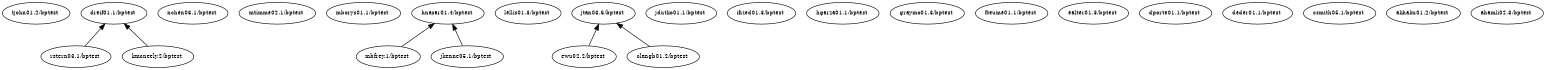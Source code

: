 digraph testgraph { fontsize="9" 
size="10.3,7.7"; ratio=compress
node [fontsize="9"] 
edge [fontsize="9"]N1 [label="tjohn01.2/bptest "]
N2 [label="rstern03.1/bptest "]
N3 [label="nchen06.1/bptest "]
N4 [label="mtimme02.1/bptest "]
N5 [label="mborys01.1/bptest "]
N6 [label="mbfrey.1/bptest "]
N7 [label="lellis01.3/bptest "]
N8 [label="kmcneely.2/bptest "]
N9 [label="jtan03.6/bptest "]
N10 [label="jkenne05.1/bptest "]
N11 [label="jdutko01.1/bptest "]
N12 [label="ifried01.3/bptest "]
N13 [label="hnasar01.4/bptest "]
N14 [label="hgarza01.1/bptest "]
N15 [label="graymo01.3/bptest "]
N16 [label="fteume01.1/bptest "]
N17 [label="ewu02.2/bptest "]
N18 [label="ealter01.3/bptest "]
N19 [label="dreif01.1/bptest "]
N20 [label="dporte01.1/bptest "]
N21 [label="deder01.1/bptest "]
N22 [label="csmith05.1/bptest "]
N23 [label="clangb01.2/bptest "]
N24 [label="akhaku01.2/bptest "]
N25 [label="ahamli02.3/bptest "]
N9 -> N17 [dir=back]
N9 -> N23 [dir=back]
N13 -> N6 [dir=back]
N13 -> N10 [dir=back]
N19 -> N2 [dir=back]
N19 -> N8 [dir=back]
}